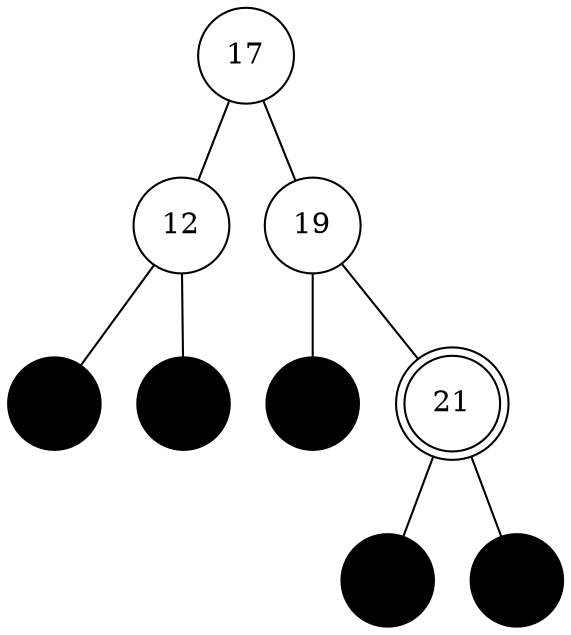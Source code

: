 graph step8 { node[ordering=out]; 21 [shape=doublecircle]; 17 [shape=circle]; 19 [shape=circle]; 12 [shape=circle]; node [shape=circle, color=black]; e1 [style=filled, fillcolor=black]; e2 [style=filled, fillcolor=black]; e3 [style=filled, fillcolor=black]; e4 [style=filled, fillcolor=black]; e5 [style=filled, fillcolor=black]; 17--12; 17--19; 12--e1; 12--e2; 19--e3; 19--21; 21--e4; 21--e5; }
